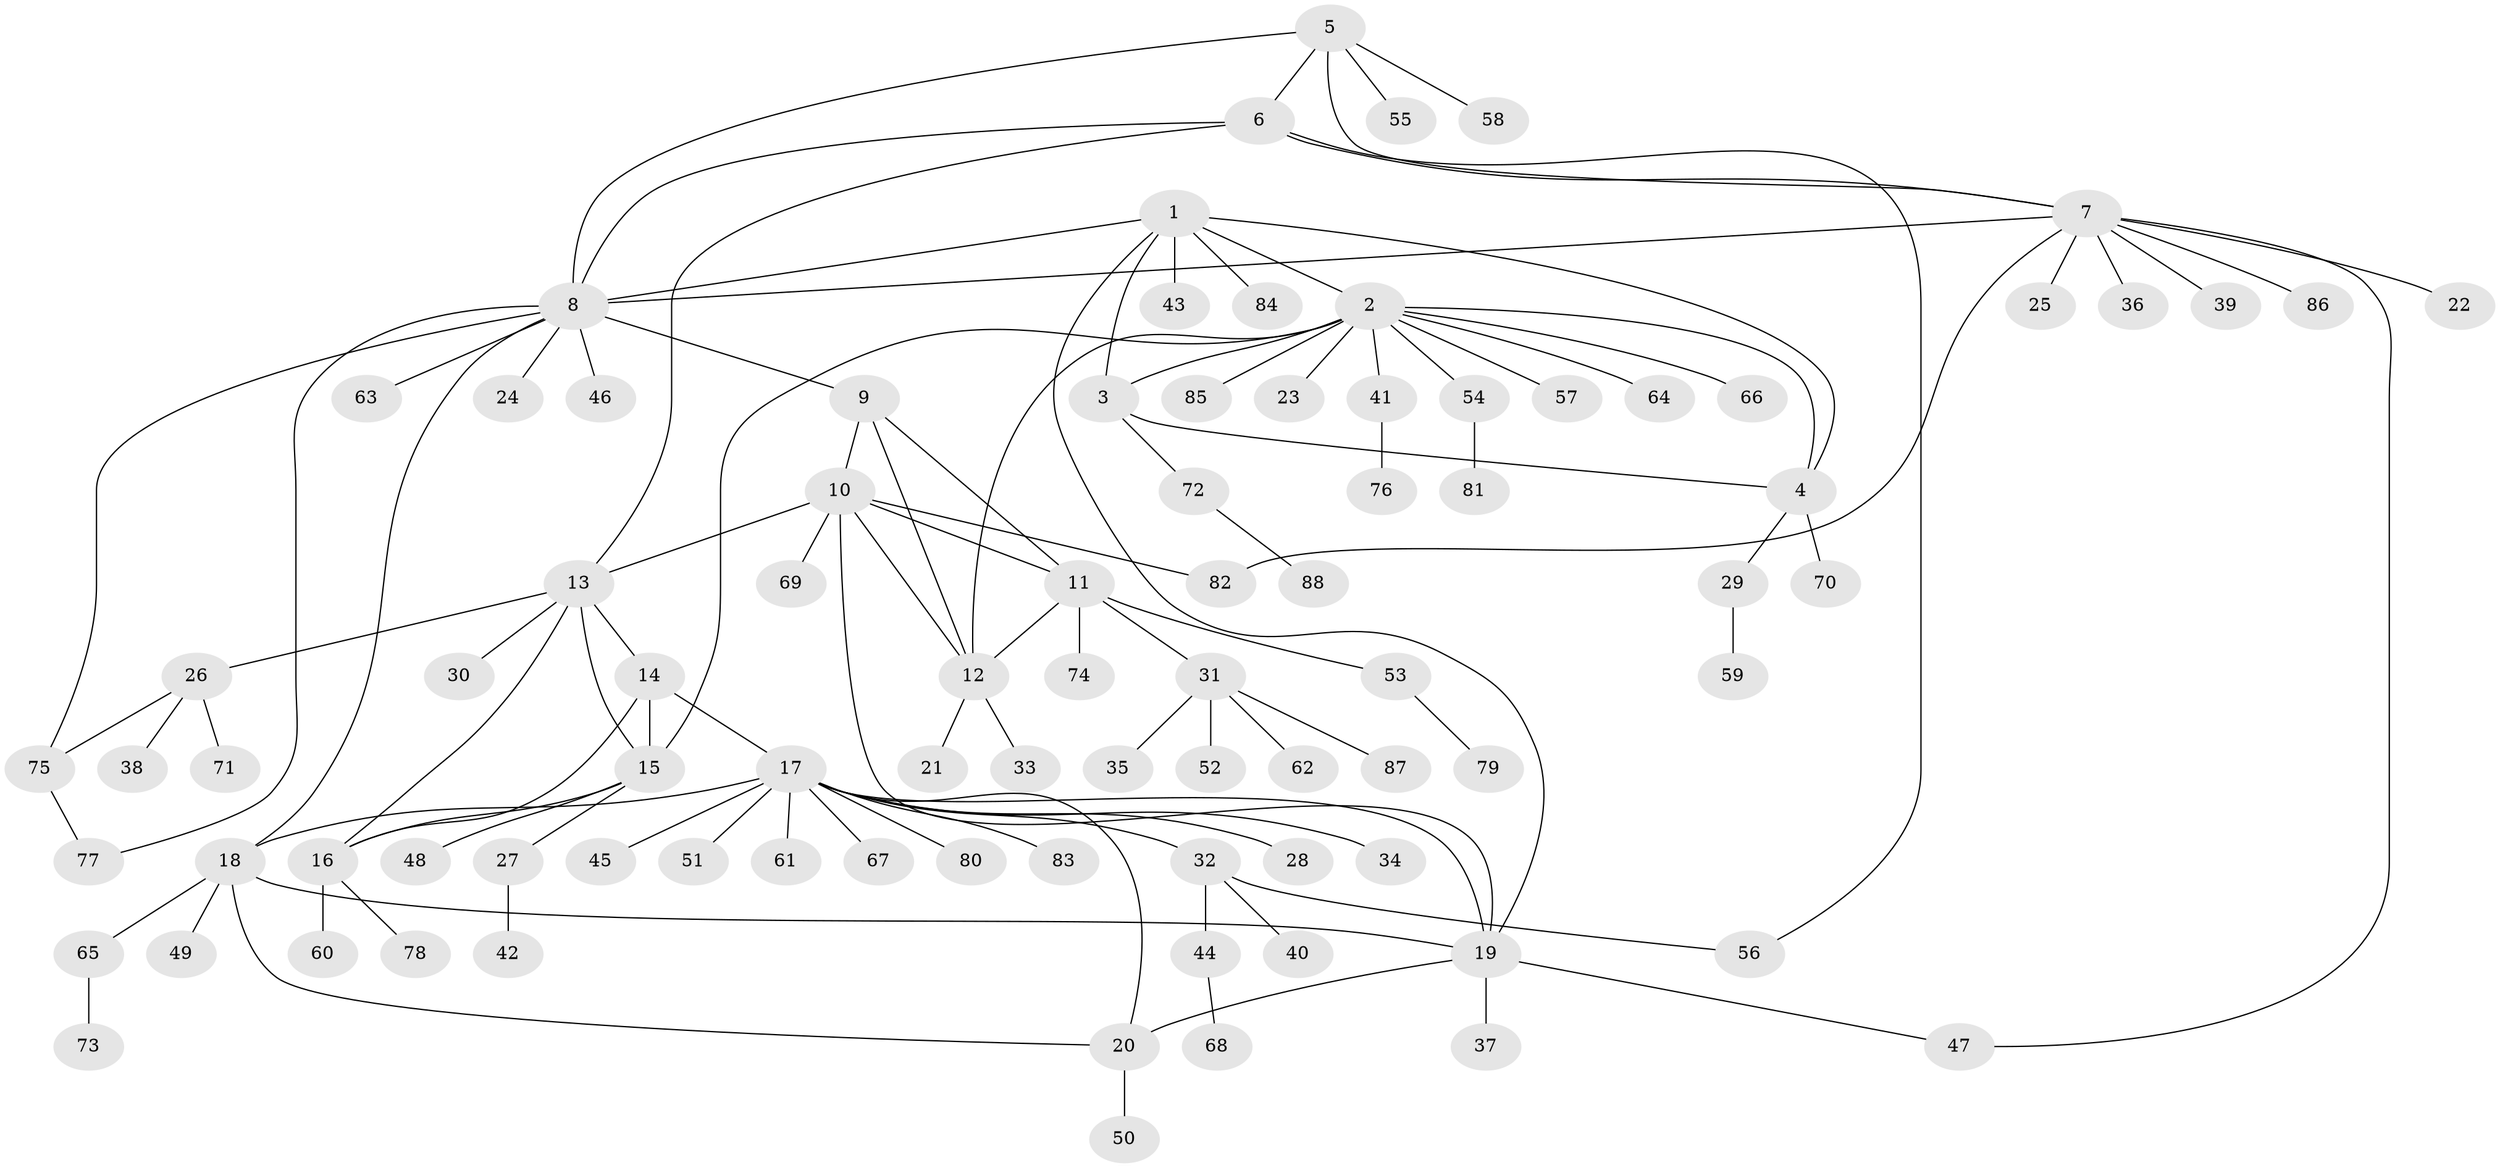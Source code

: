 // coarse degree distribution, {5: 0.07462686567164178, 10: 0.014925373134328358, 3: 0.04477611940298507, 12: 0.029850746268656716, 8: 0.014925373134328358, 6: 0.029850746268656716, 7: 0.029850746268656716, 4: 0.029850746268656716, 1: 0.6268656716417911, 2: 0.1044776119402985}
// Generated by graph-tools (version 1.1) at 2025/24/03/03/25 07:24:12]
// undirected, 88 vertices, 113 edges
graph export_dot {
graph [start="1"]
  node [color=gray90,style=filled];
  1;
  2;
  3;
  4;
  5;
  6;
  7;
  8;
  9;
  10;
  11;
  12;
  13;
  14;
  15;
  16;
  17;
  18;
  19;
  20;
  21;
  22;
  23;
  24;
  25;
  26;
  27;
  28;
  29;
  30;
  31;
  32;
  33;
  34;
  35;
  36;
  37;
  38;
  39;
  40;
  41;
  42;
  43;
  44;
  45;
  46;
  47;
  48;
  49;
  50;
  51;
  52;
  53;
  54;
  55;
  56;
  57;
  58;
  59;
  60;
  61;
  62;
  63;
  64;
  65;
  66;
  67;
  68;
  69;
  70;
  71;
  72;
  73;
  74;
  75;
  76;
  77;
  78;
  79;
  80;
  81;
  82;
  83;
  84;
  85;
  86;
  87;
  88;
  1 -- 2;
  1 -- 3;
  1 -- 4;
  1 -- 8;
  1 -- 19;
  1 -- 43;
  1 -- 84;
  2 -- 3;
  2 -- 4;
  2 -- 12;
  2 -- 15;
  2 -- 23;
  2 -- 41;
  2 -- 54;
  2 -- 57;
  2 -- 64;
  2 -- 66;
  2 -- 85;
  3 -- 4;
  3 -- 72;
  4 -- 29;
  4 -- 70;
  5 -- 6;
  5 -- 7;
  5 -- 8;
  5 -- 55;
  5 -- 58;
  6 -- 7;
  6 -- 8;
  6 -- 13;
  6 -- 56;
  7 -- 8;
  7 -- 22;
  7 -- 25;
  7 -- 36;
  7 -- 39;
  7 -- 47;
  7 -- 82;
  7 -- 86;
  8 -- 9;
  8 -- 18;
  8 -- 24;
  8 -- 46;
  8 -- 63;
  8 -- 75;
  8 -- 77;
  9 -- 10;
  9 -- 11;
  9 -- 12;
  10 -- 11;
  10 -- 12;
  10 -- 13;
  10 -- 19;
  10 -- 69;
  10 -- 82;
  11 -- 12;
  11 -- 31;
  11 -- 53;
  11 -- 74;
  12 -- 21;
  12 -- 33;
  13 -- 14;
  13 -- 15;
  13 -- 16;
  13 -- 26;
  13 -- 30;
  14 -- 15;
  14 -- 16;
  14 -- 17;
  15 -- 16;
  15 -- 27;
  15 -- 48;
  16 -- 60;
  16 -- 78;
  17 -- 18;
  17 -- 19;
  17 -- 20;
  17 -- 28;
  17 -- 32;
  17 -- 34;
  17 -- 45;
  17 -- 51;
  17 -- 61;
  17 -- 67;
  17 -- 80;
  17 -- 83;
  18 -- 19;
  18 -- 20;
  18 -- 49;
  18 -- 65;
  19 -- 20;
  19 -- 37;
  19 -- 47;
  20 -- 50;
  26 -- 38;
  26 -- 71;
  26 -- 75;
  27 -- 42;
  29 -- 59;
  31 -- 35;
  31 -- 52;
  31 -- 62;
  31 -- 87;
  32 -- 40;
  32 -- 44;
  32 -- 56;
  41 -- 76;
  44 -- 68;
  53 -- 79;
  54 -- 81;
  65 -- 73;
  72 -- 88;
  75 -- 77;
}
